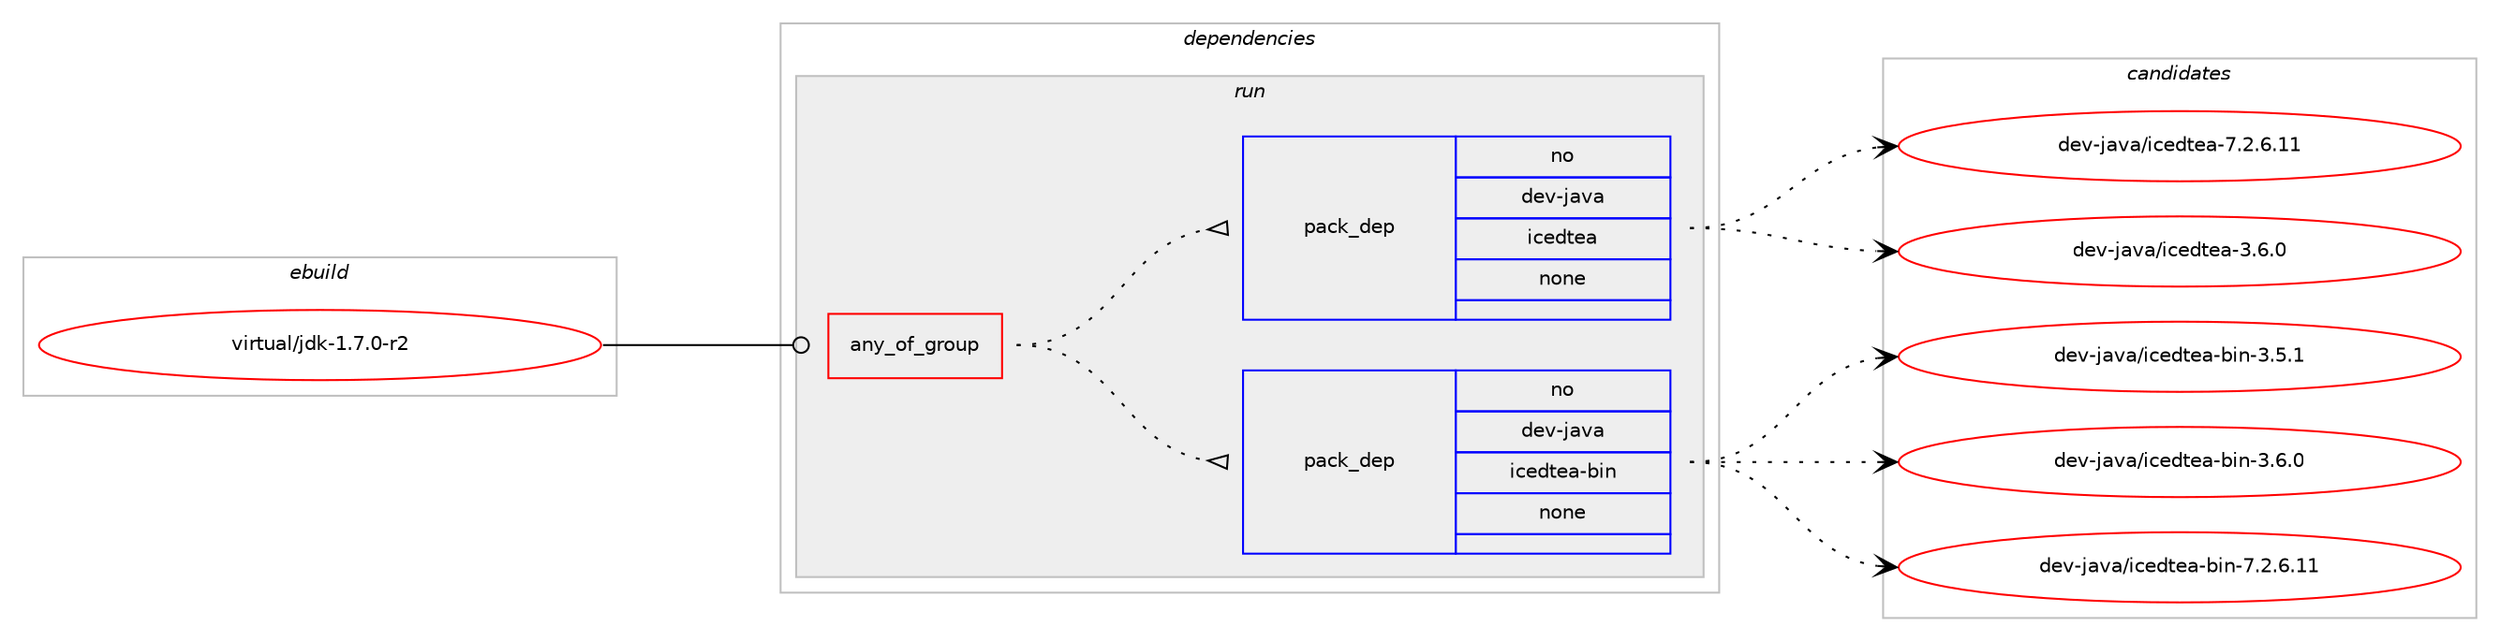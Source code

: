 digraph prolog {

# *************
# Graph options
# *************

newrank=true;
concentrate=true;
compound=true;
graph [rankdir=LR,fontname=Helvetica,fontsize=10,ranksep=1.5];#, ranksep=2.5, nodesep=0.2];
edge  [arrowhead=vee];
node  [fontname=Helvetica,fontsize=10];

# **********
# The ebuild
# **********

subgraph cluster_leftcol {
color=gray;
rank=same;
label=<<i>ebuild</i>>;
id [label="virtual/jdk-1.7.0-r2", color=red, width=4, href="../virtual/jdk-1.7.0-r2.svg"];
}

# ****************
# The dependencies
# ****************

subgraph cluster_midcol {
color=gray;
label=<<i>dependencies</i>>;
subgraph cluster_compile {
fillcolor="#eeeeee";
style=filled;
label=<<i>compile</i>>;
}
subgraph cluster_compileandrun {
fillcolor="#eeeeee";
style=filled;
label=<<i>compile and run</i>>;
}
subgraph cluster_run {
fillcolor="#eeeeee";
style=filled;
label=<<i>run</i>>;
subgraph any8558 {
dependency497491 [label=<<TABLE BORDER="0" CELLBORDER="1" CELLSPACING="0" CELLPADDING="4"><TR><TD CELLPADDING="10">any_of_group</TD></TR></TABLE>>, shape=none, color=red];subgraph pack369761 {
dependency497492 [label=<<TABLE BORDER="0" CELLBORDER="1" CELLSPACING="0" CELLPADDING="4" WIDTH="220"><TR><TD ROWSPAN="6" CELLPADDING="30">pack_dep</TD></TR><TR><TD WIDTH="110">no</TD></TR><TR><TD>dev-java</TD></TR><TR><TD>icedtea-bin</TD></TR><TR><TD>none</TD></TR><TR><TD></TD></TR></TABLE>>, shape=none, color=blue];
}
dependency497491:e -> dependency497492:w [weight=20,style="dotted",arrowhead="oinv"];
subgraph pack369762 {
dependency497493 [label=<<TABLE BORDER="0" CELLBORDER="1" CELLSPACING="0" CELLPADDING="4" WIDTH="220"><TR><TD ROWSPAN="6" CELLPADDING="30">pack_dep</TD></TR><TR><TD WIDTH="110">no</TD></TR><TR><TD>dev-java</TD></TR><TR><TD>icedtea</TD></TR><TR><TD>none</TD></TR><TR><TD></TD></TR></TABLE>>, shape=none, color=blue];
}
dependency497491:e -> dependency497493:w [weight=20,style="dotted",arrowhead="oinv"];
}
id:e -> dependency497491:w [weight=20,style="solid",arrowhead="odot"];
}
}

# **************
# The candidates
# **************

subgraph cluster_choices {
rank=same;
color=gray;
label=<<i>candidates</i>>;

subgraph choice369761 {
color=black;
nodesep=1;
choice1001011184510697118974710599101100116101974598105110455146534649 [label="dev-java/icedtea-bin-3.5.1", color=red, width=4,href="../dev-java/icedtea-bin-3.5.1.svg"];
choice1001011184510697118974710599101100116101974598105110455146544648 [label="dev-java/icedtea-bin-3.6.0", color=red, width=4,href="../dev-java/icedtea-bin-3.6.0.svg"];
choice1001011184510697118974710599101100116101974598105110455546504654464949 [label="dev-java/icedtea-bin-7.2.6.11", color=red, width=4,href="../dev-java/icedtea-bin-7.2.6.11.svg"];
dependency497492:e -> choice1001011184510697118974710599101100116101974598105110455146534649:w [style=dotted,weight="100"];
dependency497492:e -> choice1001011184510697118974710599101100116101974598105110455146544648:w [style=dotted,weight="100"];
dependency497492:e -> choice1001011184510697118974710599101100116101974598105110455546504654464949:w [style=dotted,weight="100"];
}
subgraph choice369762 {
color=black;
nodesep=1;
choice100101118451069711897471059910110011610197455146544648 [label="dev-java/icedtea-3.6.0", color=red, width=4,href="../dev-java/icedtea-3.6.0.svg"];
choice100101118451069711897471059910110011610197455546504654464949 [label="dev-java/icedtea-7.2.6.11", color=red, width=4,href="../dev-java/icedtea-7.2.6.11.svg"];
dependency497493:e -> choice100101118451069711897471059910110011610197455146544648:w [style=dotted,weight="100"];
dependency497493:e -> choice100101118451069711897471059910110011610197455546504654464949:w [style=dotted,weight="100"];
}
}

}
